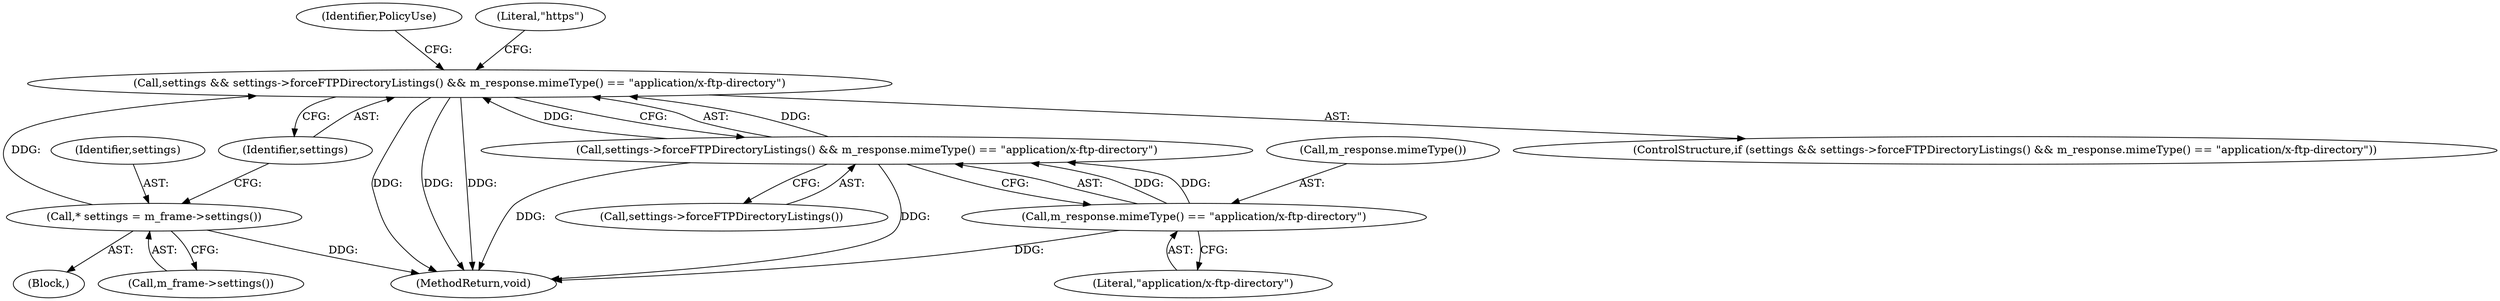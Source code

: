 digraph "0_Chrome_a6f7726de20450074a01493e4e85409ce3f2595a_0@pointer" {
"1000258" [label="(Call,settings && settings->forceFTPDirectoryListings() && m_response.mimeType() == \"application/x-ftp-directory\")"];
"1000254" [label="(Call,* settings = m_frame->settings())"];
"1000260" [label="(Call,settings->forceFTPDirectoryListings() && m_response.mimeType() == \"application/x-ftp-directory\")"];
"1000262" [label="(Call,m_response.mimeType() == \"application/x-ftp-directory\")"];
"1000254" [label="(Call,* settings = m_frame->settings())"];
"1000103" [label="(Block,)"];
"1000260" [label="(Call,settings->forceFTPDirectoryListings() && m_response.mimeType() == \"application/x-ftp-directory\")"];
"1000255" [label="(Identifier,settings)"];
"1000261" [label="(Call,settings->forceFTPDirectoryListings())"];
"1000267" [label="(Identifier,PolicyUse)"];
"1000272" [label="(Literal,\"https\")"];
"1000282" [label="(MethodReturn,void)"];
"1000256" [label="(Call,m_frame->settings())"];
"1000263" [label="(Call,m_response.mimeType())"];
"1000259" [label="(Identifier,settings)"];
"1000257" [label="(ControlStructure,if (settings && settings->forceFTPDirectoryListings() && m_response.mimeType() == \"application/x-ftp-directory\"))"];
"1000258" [label="(Call,settings && settings->forceFTPDirectoryListings() && m_response.mimeType() == \"application/x-ftp-directory\")"];
"1000264" [label="(Literal,\"application/x-ftp-directory\")"];
"1000262" [label="(Call,m_response.mimeType() == \"application/x-ftp-directory\")"];
"1000258" -> "1000257"  [label="AST: "];
"1000258" -> "1000259"  [label="CFG: "];
"1000258" -> "1000260"  [label="CFG: "];
"1000259" -> "1000258"  [label="AST: "];
"1000260" -> "1000258"  [label="AST: "];
"1000267" -> "1000258"  [label="CFG: "];
"1000272" -> "1000258"  [label="CFG: "];
"1000258" -> "1000282"  [label="DDG: "];
"1000258" -> "1000282"  [label="DDG: "];
"1000258" -> "1000282"  [label="DDG: "];
"1000254" -> "1000258"  [label="DDG: "];
"1000260" -> "1000258"  [label="DDG: "];
"1000260" -> "1000258"  [label="DDG: "];
"1000254" -> "1000103"  [label="AST: "];
"1000254" -> "1000256"  [label="CFG: "];
"1000255" -> "1000254"  [label="AST: "];
"1000256" -> "1000254"  [label="AST: "];
"1000259" -> "1000254"  [label="CFG: "];
"1000254" -> "1000282"  [label="DDG: "];
"1000260" -> "1000261"  [label="CFG: "];
"1000260" -> "1000262"  [label="CFG: "];
"1000261" -> "1000260"  [label="AST: "];
"1000262" -> "1000260"  [label="AST: "];
"1000260" -> "1000282"  [label="DDG: "];
"1000260" -> "1000282"  [label="DDG: "];
"1000262" -> "1000260"  [label="DDG: "];
"1000262" -> "1000260"  [label="DDG: "];
"1000262" -> "1000264"  [label="CFG: "];
"1000263" -> "1000262"  [label="AST: "];
"1000264" -> "1000262"  [label="AST: "];
"1000262" -> "1000282"  [label="DDG: "];
}
